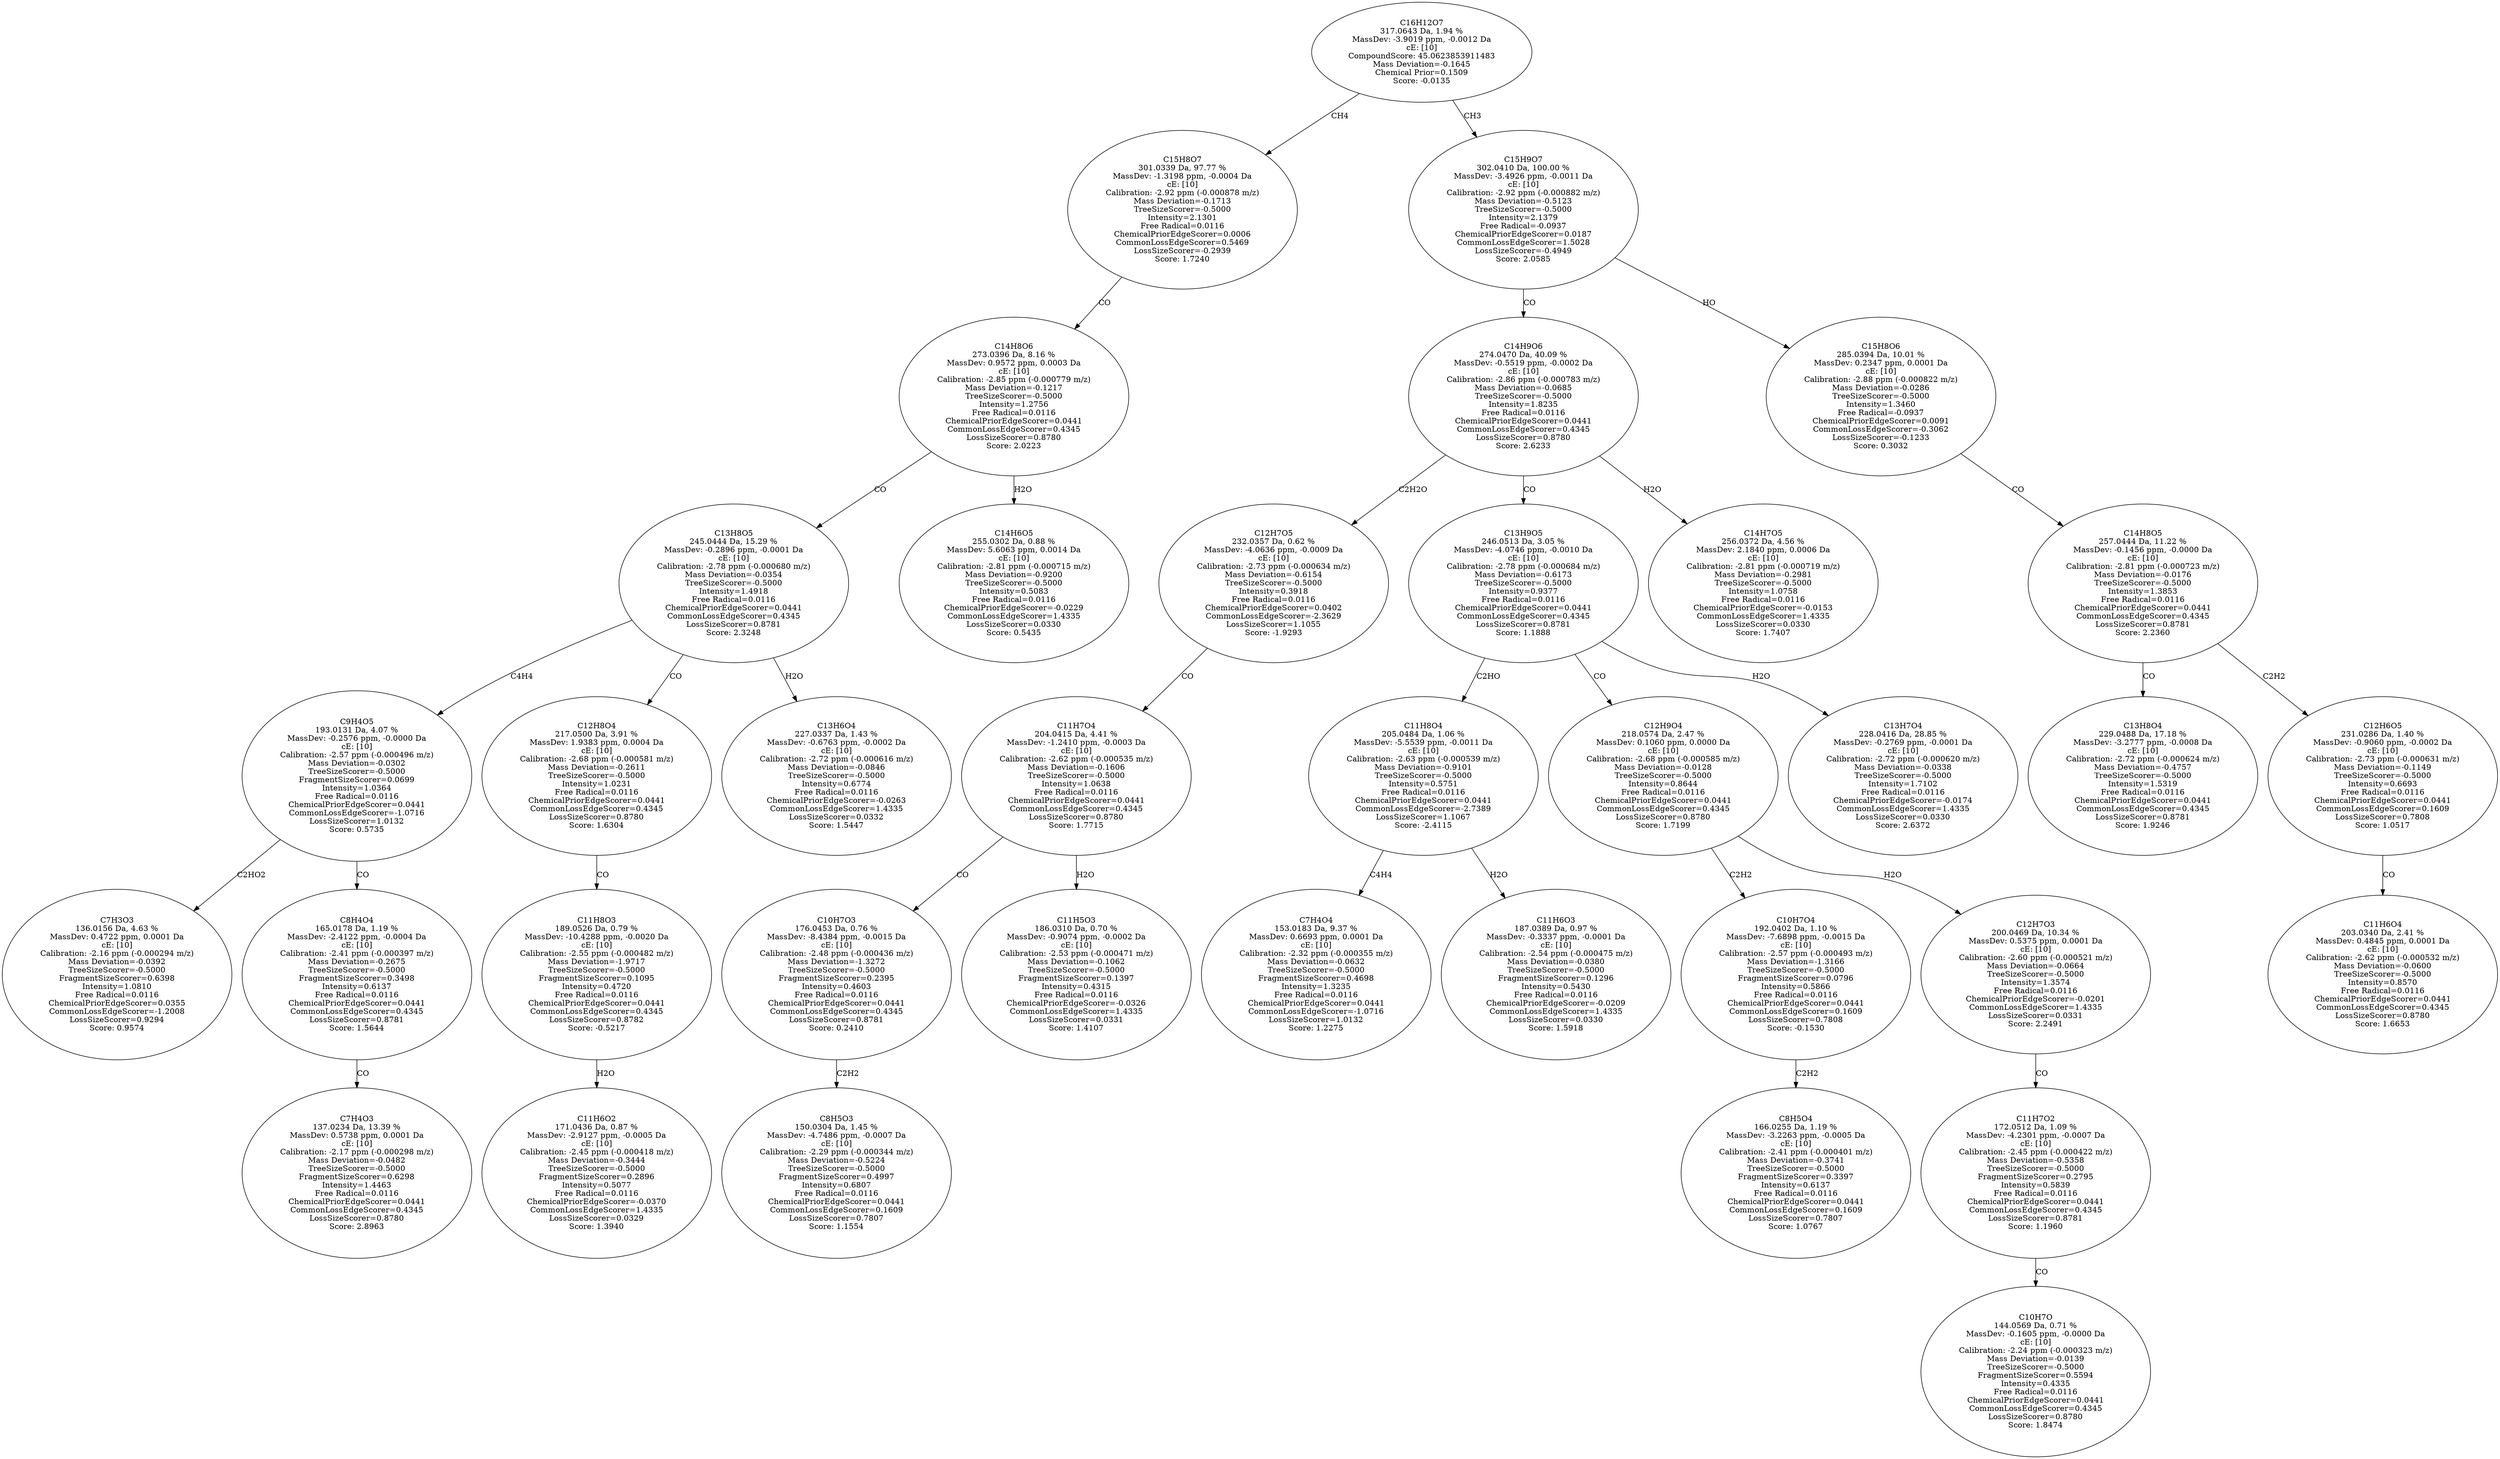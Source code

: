 strict digraph {
v1 [label="C7H3O3\n136.0156 Da, 4.63 %\nMassDev: 0.4722 ppm, 0.0001 Da\ncE: [10]\nCalibration: -2.16 ppm (-0.000294 m/z)\nMass Deviation=-0.0392\nTreeSizeScorer=-0.5000\nFragmentSizeScorer=0.6398\nIntensity=1.0810\nFree Radical=0.0116\nChemicalPriorEdgeScorer=0.0355\nCommonLossEdgeScorer=-1.2008\nLossSizeScorer=0.9294\nScore: 0.9574"];
v2 [label="C7H4O3\n137.0234 Da, 13.39 %\nMassDev: 0.5738 ppm, 0.0001 Da\ncE: [10]\nCalibration: -2.17 ppm (-0.000298 m/z)\nMass Deviation=-0.0482\nTreeSizeScorer=-0.5000\nFragmentSizeScorer=0.6298\nIntensity=1.4463\nFree Radical=0.0116\nChemicalPriorEdgeScorer=0.0441\nCommonLossEdgeScorer=0.4345\nLossSizeScorer=0.8780\nScore: 2.8963"];
v3 [label="C8H4O4\n165.0178 Da, 1.19 %\nMassDev: -2.4122 ppm, -0.0004 Da\ncE: [10]\nCalibration: -2.41 ppm (-0.000397 m/z)\nMass Deviation=-0.2675\nTreeSizeScorer=-0.5000\nFragmentSizeScorer=0.3498\nIntensity=0.6137\nFree Radical=0.0116\nChemicalPriorEdgeScorer=0.0441\nCommonLossEdgeScorer=0.4345\nLossSizeScorer=0.8781\nScore: 1.5644"];
v4 [label="C9H4O5\n193.0131 Da, 4.07 %\nMassDev: -0.2576 ppm, -0.0000 Da\ncE: [10]\nCalibration: -2.57 ppm (-0.000496 m/z)\nMass Deviation=-0.0302\nTreeSizeScorer=-0.5000\nFragmentSizeScorer=0.0699\nIntensity=1.0364\nFree Radical=0.0116\nChemicalPriorEdgeScorer=0.0441\nCommonLossEdgeScorer=-1.0716\nLossSizeScorer=1.0132\nScore: 0.5735"];
v5 [label="C11H6O2\n171.0436 Da, 0.87 %\nMassDev: -2.9127 ppm, -0.0005 Da\ncE: [10]\nCalibration: -2.45 ppm (-0.000418 m/z)\nMass Deviation=-0.3444\nTreeSizeScorer=-0.5000\nFragmentSizeScorer=0.2896\nIntensity=0.5077\nFree Radical=0.0116\nChemicalPriorEdgeScorer=-0.0370\nCommonLossEdgeScorer=1.4335\nLossSizeScorer=0.0329\nScore: 1.3940"];
v6 [label="C11H8O3\n189.0526 Da, 0.79 %\nMassDev: -10.4288 ppm, -0.0020 Da\ncE: [10]\nCalibration: -2.55 ppm (-0.000482 m/z)\nMass Deviation=-1.9717\nTreeSizeScorer=-0.5000\nFragmentSizeScorer=0.1095\nIntensity=0.4720\nFree Radical=0.0116\nChemicalPriorEdgeScorer=0.0441\nCommonLossEdgeScorer=0.4345\nLossSizeScorer=0.8782\nScore: -0.5217"];
v7 [label="C12H8O4\n217.0500 Da, 3.91 %\nMassDev: 1.9383 ppm, 0.0004 Da\ncE: [10]\nCalibration: -2.68 ppm (-0.000581 m/z)\nMass Deviation=-0.2611\nTreeSizeScorer=-0.5000\nIntensity=1.0231\nFree Radical=0.0116\nChemicalPriorEdgeScorer=0.0441\nCommonLossEdgeScorer=0.4345\nLossSizeScorer=0.8780\nScore: 1.6304"];
v8 [label="C13H6O4\n227.0337 Da, 1.43 %\nMassDev: -0.6763 ppm, -0.0002 Da\ncE: [10]\nCalibration: -2.72 ppm (-0.000616 m/z)\nMass Deviation=-0.0846\nTreeSizeScorer=-0.5000\nIntensity=0.6774\nFree Radical=0.0116\nChemicalPriorEdgeScorer=-0.0263\nCommonLossEdgeScorer=1.4335\nLossSizeScorer=0.0332\nScore: 1.5447"];
v9 [label="C13H8O5\n245.0444 Da, 15.29 %\nMassDev: -0.2896 ppm, -0.0001 Da\ncE: [10]\nCalibration: -2.78 ppm (-0.000680 m/z)\nMass Deviation=-0.0354\nTreeSizeScorer=-0.5000\nIntensity=1.4918\nFree Radical=0.0116\nChemicalPriorEdgeScorer=0.0441\nCommonLossEdgeScorer=0.4345\nLossSizeScorer=0.8781\nScore: 2.3248"];
v10 [label="C14H6O5\n255.0302 Da, 0.88 %\nMassDev: 5.6063 ppm, 0.0014 Da\ncE: [10]\nCalibration: -2.81 ppm (-0.000715 m/z)\nMass Deviation=-0.9200\nTreeSizeScorer=-0.5000\nIntensity=0.5083\nFree Radical=0.0116\nChemicalPriorEdgeScorer=-0.0229\nCommonLossEdgeScorer=1.4335\nLossSizeScorer=0.0330\nScore: 0.5435"];
v11 [label="C14H8O6\n273.0396 Da, 8.16 %\nMassDev: 0.9572 ppm, 0.0003 Da\ncE: [10]\nCalibration: -2.85 ppm (-0.000779 m/z)\nMass Deviation=-0.1217\nTreeSizeScorer=-0.5000\nIntensity=1.2756\nFree Radical=0.0116\nChemicalPriorEdgeScorer=0.0441\nCommonLossEdgeScorer=0.4345\nLossSizeScorer=0.8780\nScore: 2.0223"];
v12 [label="C15H8O7\n301.0339 Da, 97.77 %\nMassDev: -1.3198 ppm, -0.0004 Da\ncE: [10]\nCalibration: -2.92 ppm (-0.000878 m/z)\nMass Deviation=-0.1713\nTreeSizeScorer=-0.5000\nIntensity=2.1301\nFree Radical=0.0116\nChemicalPriorEdgeScorer=0.0006\nCommonLossEdgeScorer=0.5469\nLossSizeScorer=-0.2939\nScore: 1.7240"];
v13 [label="C8H5O3\n150.0304 Da, 1.45 %\nMassDev: -4.7486 ppm, -0.0007 Da\ncE: [10]\nCalibration: -2.29 ppm (-0.000344 m/z)\nMass Deviation=-0.5224\nTreeSizeScorer=-0.5000\nFragmentSizeScorer=0.4997\nIntensity=0.6807\nFree Radical=0.0116\nChemicalPriorEdgeScorer=0.0441\nCommonLossEdgeScorer=0.1609\nLossSizeScorer=0.7807\nScore: 1.1554"];
v14 [label="C10H7O3\n176.0453 Da, 0.76 %\nMassDev: -8.4384 ppm, -0.0015 Da\ncE: [10]\nCalibration: -2.48 ppm (-0.000436 m/z)\nMass Deviation=-1.3272\nTreeSizeScorer=-0.5000\nFragmentSizeScorer=0.2395\nIntensity=0.4603\nFree Radical=0.0116\nChemicalPriorEdgeScorer=0.0441\nCommonLossEdgeScorer=0.4345\nLossSizeScorer=0.8781\nScore: 0.2410"];
v15 [label="C11H5O3\n186.0310 Da, 0.70 %\nMassDev: -0.9074 ppm, -0.0002 Da\ncE: [10]\nCalibration: -2.53 ppm (-0.000471 m/z)\nMass Deviation=-0.1062\nTreeSizeScorer=-0.5000\nFragmentSizeScorer=0.1397\nIntensity=0.4315\nFree Radical=0.0116\nChemicalPriorEdgeScorer=-0.0326\nCommonLossEdgeScorer=1.4335\nLossSizeScorer=0.0331\nScore: 1.4107"];
v16 [label="C11H7O4\n204.0415 Da, 4.41 %\nMassDev: -1.2410 ppm, -0.0003 Da\ncE: [10]\nCalibration: -2.62 ppm (-0.000535 m/z)\nMass Deviation=-0.1606\nTreeSizeScorer=-0.5000\nIntensity=1.0638\nFree Radical=0.0116\nChemicalPriorEdgeScorer=0.0441\nCommonLossEdgeScorer=0.4345\nLossSizeScorer=0.8780\nScore: 1.7715"];
v17 [label="C12H7O5\n232.0357 Da, 0.62 %\nMassDev: -4.0636 ppm, -0.0009 Da\ncE: [10]\nCalibration: -2.73 ppm (-0.000634 m/z)\nMass Deviation=-0.6154\nTreeSizeScorer=-0.5000\nIntensity=0.3918\nFree Radical=0.0116\nChemicalPriorEdgeScorer=0.0402\nCommonLossEdgeScorer=-2.3629\nLossSizeScorer=1.1055\nScore: -1.9293"];
v18 [label="C7H4O4\n153.0183 Da, 9.37 %\nMassDev: 0.6693 ppm, 0.0001 Da\ncE: [10]\nCalibration: -2.32 ppm (-0.000355 m/z)\nMass Deviation=-0.0632\nTreeSizeScorer=-0.5000\nFragmentSizeScorer=0.4698\nIntensity=1.3235\nFree Radical=0.0116\nChemicalPriorEdgeScorer=0.0441\nCommonLossEdgeScorer=-1.0716\nLossSizeScorer=1.0132\nScore: 1.2275"];
v19 [label="C11H6O3\n187.0389 Da, 0.97 %\nMassDev: -0.3337 ppm, -0.0001 Da\ncE: [10]\nCalibration: -2.54 ppm (-0.000475 m/z)\nMass Deviation=-0.0380\nTreeSizeScorer=-0.5000\nFragmentSizeScorer=0.1296\nIntensity=0.5430\nFree Radical=0.0116\nChemicalPriorEdgeScorer=-0.0209\nCommonLossEdgeScorer=1.4335\nLossSizeScorer=0.0330\nScore: 1.5918"];
v20 [label="C11H8O4\n205.0484 Da, 1.06 %\nMassDev: -5.5539 ppm, -0.0011 Da\ncE: [10]\nCalibration: -2.63 ppm (-0.000539 m/z)\nMass Deviation=-0.9101\nTreeSizeScorer=-0.5000\nIntensity=0.5751\nFree Radical=0.0116\nChemicalPriorEdgeScorer=0.0441\nCommonLossEdgeScorer=-2.7389\nLossSizeScorer=1.1067\nScore: -2.4115"];
v21 [label="C8H5O4\n166.0255 Da, 1.19 %\nMassDev: -3.2263 ppm, -0.0005 Da\ncE: [10]\nCalibration: -2.41 ppm (-0.000401 m/z)\nMass Deviation=-0.3741\nTreeSizeScorer=-0.5000\nFragmentSizeScorer=0.3397\nIntensity=0.6137\nFree Radical=0.0116\nChemicalPriorEdgeScorer=0.0441\nCommonLossEdgeScorer=0.1609\nLossSizeScorer=0.7807\nScore: 1.0767"];
v22 [label="C10H7O4\n192.0402 Da, 1.10 %\nMassDev: -7.6898 ppm, -0.0015 Da\ncE: [10]\nCalibration: -2.57 ppm (-0.000493 m/z)\nMass Deviation=-1.3166\nTreeSizeScorer=-0.5000\nFragmentSizeScorer=0.0796\nIntensity=0.5866\nFree Radical=0.0116\nChemicalPriorEdgeScorer=0.0441\nCommonLossEdgeScorer=0.1609\nLossSizeScorer=0.7808\nScore: -0.1530"];
v23 [label="C10H7O\n144.0569 Da, 0.71 %\nMassDev: -0.1605 ppm, -0.0000 Da\ncE: [10]\nCalibration: -2.24 ppm (-0.000323 m/z)\nMass Deviation=-0.0139\nTreeSizeScorer=-0.5000\nFragmentSizeScorer=0.5594\nIntensity=0.4335\nFree Radical=0.0116\nChemicalPriorEdgeScorer=0.0441\nCommonLossEdgeScorer=0.4345\nLossSizeScorer=0.8780\nScore: 1.8474"];
v24 [label="C11H7O2\n172.0512 Da, 1.09 %\nMassDev: -4.2301 ppm, -0.0007 Da\ncE: [10]\nCalibration: -2.45 ppm (-0.000422 m/z)\nMass Deviation=-0.5358\nTreeSizeScorer=-0.5000\nFragmentSizeScorer=0.2795\nIntensity=0.5839\nFree Radical=0.0116\nChemicalPriorEdgeScorer=0.0441\nCommonLossEdgeScorer=0.4345\nLossSizeScorer=0.8781\nScore: 1.1960"];
v25 [label="C12H7O3\n200.0469 Da, 10.34 %\nMassDev: 0.5375 ppm, 0.0001 Da\ncE: [10]\nCalibration: -2.60 ppm (-0.000521 m/z)\nMass Deviation=-0.0664\nTreeSizeScorer=-0.5000\nIntensity=1.3574\nFree Radical=0.0116\nChemicalPriorEdgeScorer=-0.0201\nCommonLossEdgeScorer=1.4335\nLossSizeScorer=0.0331\nScore: 2.2491"];
v26 [label="C12H9O4\n218.0574 Da, 2.47 %\nMassDev: 0.1060 ppm, 0.0000 Da\ncE: [10]\nCalibration: -2.68 ppm (-0.000585 m/z)\nMass Deviation=-0.0128\nTreeSizeScorer=-0.5000\nIntensity=0.8644\nFree Radical=0.0116\nChemicalPriorEdgeScorer=0.0441\nCommonLossEdgeScorer=0.4345\nLossSizeScorer=0.8780\nScore: 1.7199"];
v27 [label="C13H7O4\n228.0416 Da, 28.85 %\nMassDev: -0.2769 ppm, -0.0001 Da\ncE: [10]\nCalibration: -2.72 ppm (-0.000620 m/z)\nMass Deviation=-0.0338\nTreeSizeScorer=-0.5000\nIntensity=1.7102\nFree Radical=0.0116\nChemicalPriorEdgeScorer=-0.0174\nCommonLossEdgeScorer=1.4335\nLossSizeScorer=0.0330\nScore: 2.6372"];
v28 [label="C13H9O5\n246.0513 Da, 3.05 %\nMassDev: -4.0746 ppm, -0.0010 Da\ncE: [10]\nCalibration: -2.78 ppm (-0.000684 m/z)\nMass Deviation=-0.6173\nTreeSizeScorer=-0.5000\nIntensity=0.9377\nFree Radical=0.0116\nChemicalPriorEdgeScorer=0.0441\nCommonLossEdgeScorer=0.4345\nLossSizeScorer=0.8781\nScore: 1.1888"];
v29 [label="C14H7O5\n256.0372 Da, 4.56 %\nMassDev: 2.1840 ppm, 0.0006 Da\ncE: [10]\nCalibration: -2.81 ppm (-0.000719 m/z)\nMass Deviation=-0.2981\nTreeSizeScorer=-0.5000\nIntensity=1.0758\nFree Radical=0.0116\nChemicalPriorEdgeScorer=-0.0153\nCommonLossEdgeScorer=1.4335\nLossSizeScorer=0.0330\nScore: 1.7407"];
v30 [label="C14H9O6\n274.0470 Da, 40.09 %\nMassDev: -0.5519 ppm, -0.0002 Da\ncE: [10]\nCalibration: -2.86 ppm (-0.000783 m/z)\nMass Deviation=-0.0685\nTreeSizeScorer=-0.5000\nIntensity=1.8235\nFree Radical=0.0116\nChemicalPriorEdgeScorer=0.0441\nCommonLossEdgeScorer=0.4345\nLossSizeScorer=0.8780\nScore: 2.6233"];
v31 [label="C13H8O4\n229.0488 Da, 17.18 %\nMassDev: -3.2777 ppm, -0.0008 Da\ncE: [10]\nCalibration: -2.72 ppm (-0.000624 m/z)\nMass Deviation=-0.4757\nTreeSizeScorer=-0.5000\nIntensity=1.5319\nFree Radical=0.0116\nChemicalPriorEdgeScorer=0.0441\nCommonLossEdgeScorer=0.4345\nLossSizeScorer=0.8781\nScore: 1.9246"];
v32 [label="C11H6O4\n203.0340 Da, 2.41 %\nMassDev: 0.4845 ppm, 0.0001 Da\ncE: [10]\nCalibration: -2.62 ppm (-0.000532 m/z)\nMass Deviation=-0.0600\nTreeSizeScorer=-0.5000\nIntensity=0.8570\nFree Radical=0.0116\nChemicalPriorEdgeScorer=0.0441\nCommonLossEdgeScorer=0.4345\nLossSizeScorer=0.8780\nScore: 1.6653"];
v33 [label="C12H6O5\n231.0286 Da, 1.40 %\nMassDev: -0.9060 ppm, -0.0002 Da\ncE: [10]\nCalibration: -2.73 ppm (-0.000631 m/z)\nMass Deviation=-0.1149\nTreeSizeScorer=-0.5000\nIntensity=0.6693\nFree Radical=0.0116\nChemicalPriorEdgeScorer=0.0441\nCommonLossEdgeScorer=0.1609\nLossSizeScorer=0.7808\nScore: 1.0517"];
v34 [label="C14H8O5\n257.0444 Da, 11.22 %\nMassDev: -0.1456 ppm, -0.0000 Da\ncE: [10]\nCalibration: -2.81 ppm (-0.000723 m/z)\nMass Deviation=-0.0176\nTreeSizeScorer=-0.5000\nIntensity=1.3853\nFree Radical=0.0116\nChemicalPriorEdgeScorer=0.0441\nCommonLossEdgeScorer=0.4345\nLossSizeScorer=0.8781\nScore: 2.2360"];
v35 [label="C15H8O6\n285.0394 Da, 10.01 %\nMassDev: 0.2347 ppm, 0.0001 Da\ncE: [10]\nCalibration: -2.88 ppm (-0.000822 m/z)\nMass Deviation=-0.0286\nTreeSizeScorer=-0.5000\nIntensity=1.3460\nFree Radical=-0.0937\nChemicalPriorEdgeScorer=0.0091\nCommonLossEdgeScorer=-0.3062\nLossSizeScorer=-0.1233\nScore: 0.3032"];
v36 [label="C15H9O7\n302.0410 Da, 100.00 %\nMassDev: -3.4926 ppm, -0.0011 Da\ncE: [10]\nCalibration: -2.92 ppm (-0.000882 m/z)\nMass Deviation=-0.5123\nTreeSizeScorer=-0.5000\nIntensity=2.1379\nFree Radical=-0.0937\nChemicalPriorEdgeScorer=0.0187\nCommonLossEdgeScorer=1.5028\nLossSizeScorer=-0.4949\nScore: 2.0585"];
v37 [label="C16H12O7\n317.0643 Da, 1.94 %\nMassDev: -3.9019 ppm, -0.0012 Da\ncE: [10]\nCompoundScore: 45.0623853911483\nMass Deviation=-0.1645\nChemical Prior=0.1509\nScore: -0.0135"];
v4 -> v1 [label="C2HO2"];
v3 -> v2 [label="CO"];
v4 -> v3 [label="CO"];
v9 -> v4 [label="C4H4"];
v6 -> v5 [label="H2O"];
v7 -> v6 [label="CO"];
v9 -> v7 [label="CO"];
v9 -> v8 [label="H2O"];
v11 -> v9 [label="CO"];
v11 -> v10 [label="H2O"];
v12 -> v11 [label="CO"];
v37 -> v12 [label="CH4"];
v14 -> v13 [label="C2H2"];
v16 -> v14 [label="CO"];
v16 -> v15 [label="H2O"];
v17 -> v16 [label="CO"];
v30 -> v17 [label="C2H2O"];
v20 -> v18 [label="C4H4"];
v20 -> v19 [label="H2O"];
v28 -> v20 [label="C2HO"];
v22 -> v21 [label="C2H2"];
v26 -> v22 [label="C2H2"];
v24 -> v23 [label="CO"];
v25 -> v24 [label="CO"];
v26 -> v25 [label="H2O"];
v28 -> v26 [label="CO"];
v28 -> v27 [label="H2O"];
v30 -> v28 [label="CO"];
v30 -> v29 [label="H2O"];
v36 -> v30 [label="CO"];
v34 -> v31 [label="CO"];
v33 -> v32 [label="CO"];
v34 -> v33 [label="C2H2"];
v35 -> v34 [label="CO"];
v36 -> v35 [label="HO"];
v37 -> v36 [label="CH3"];
}